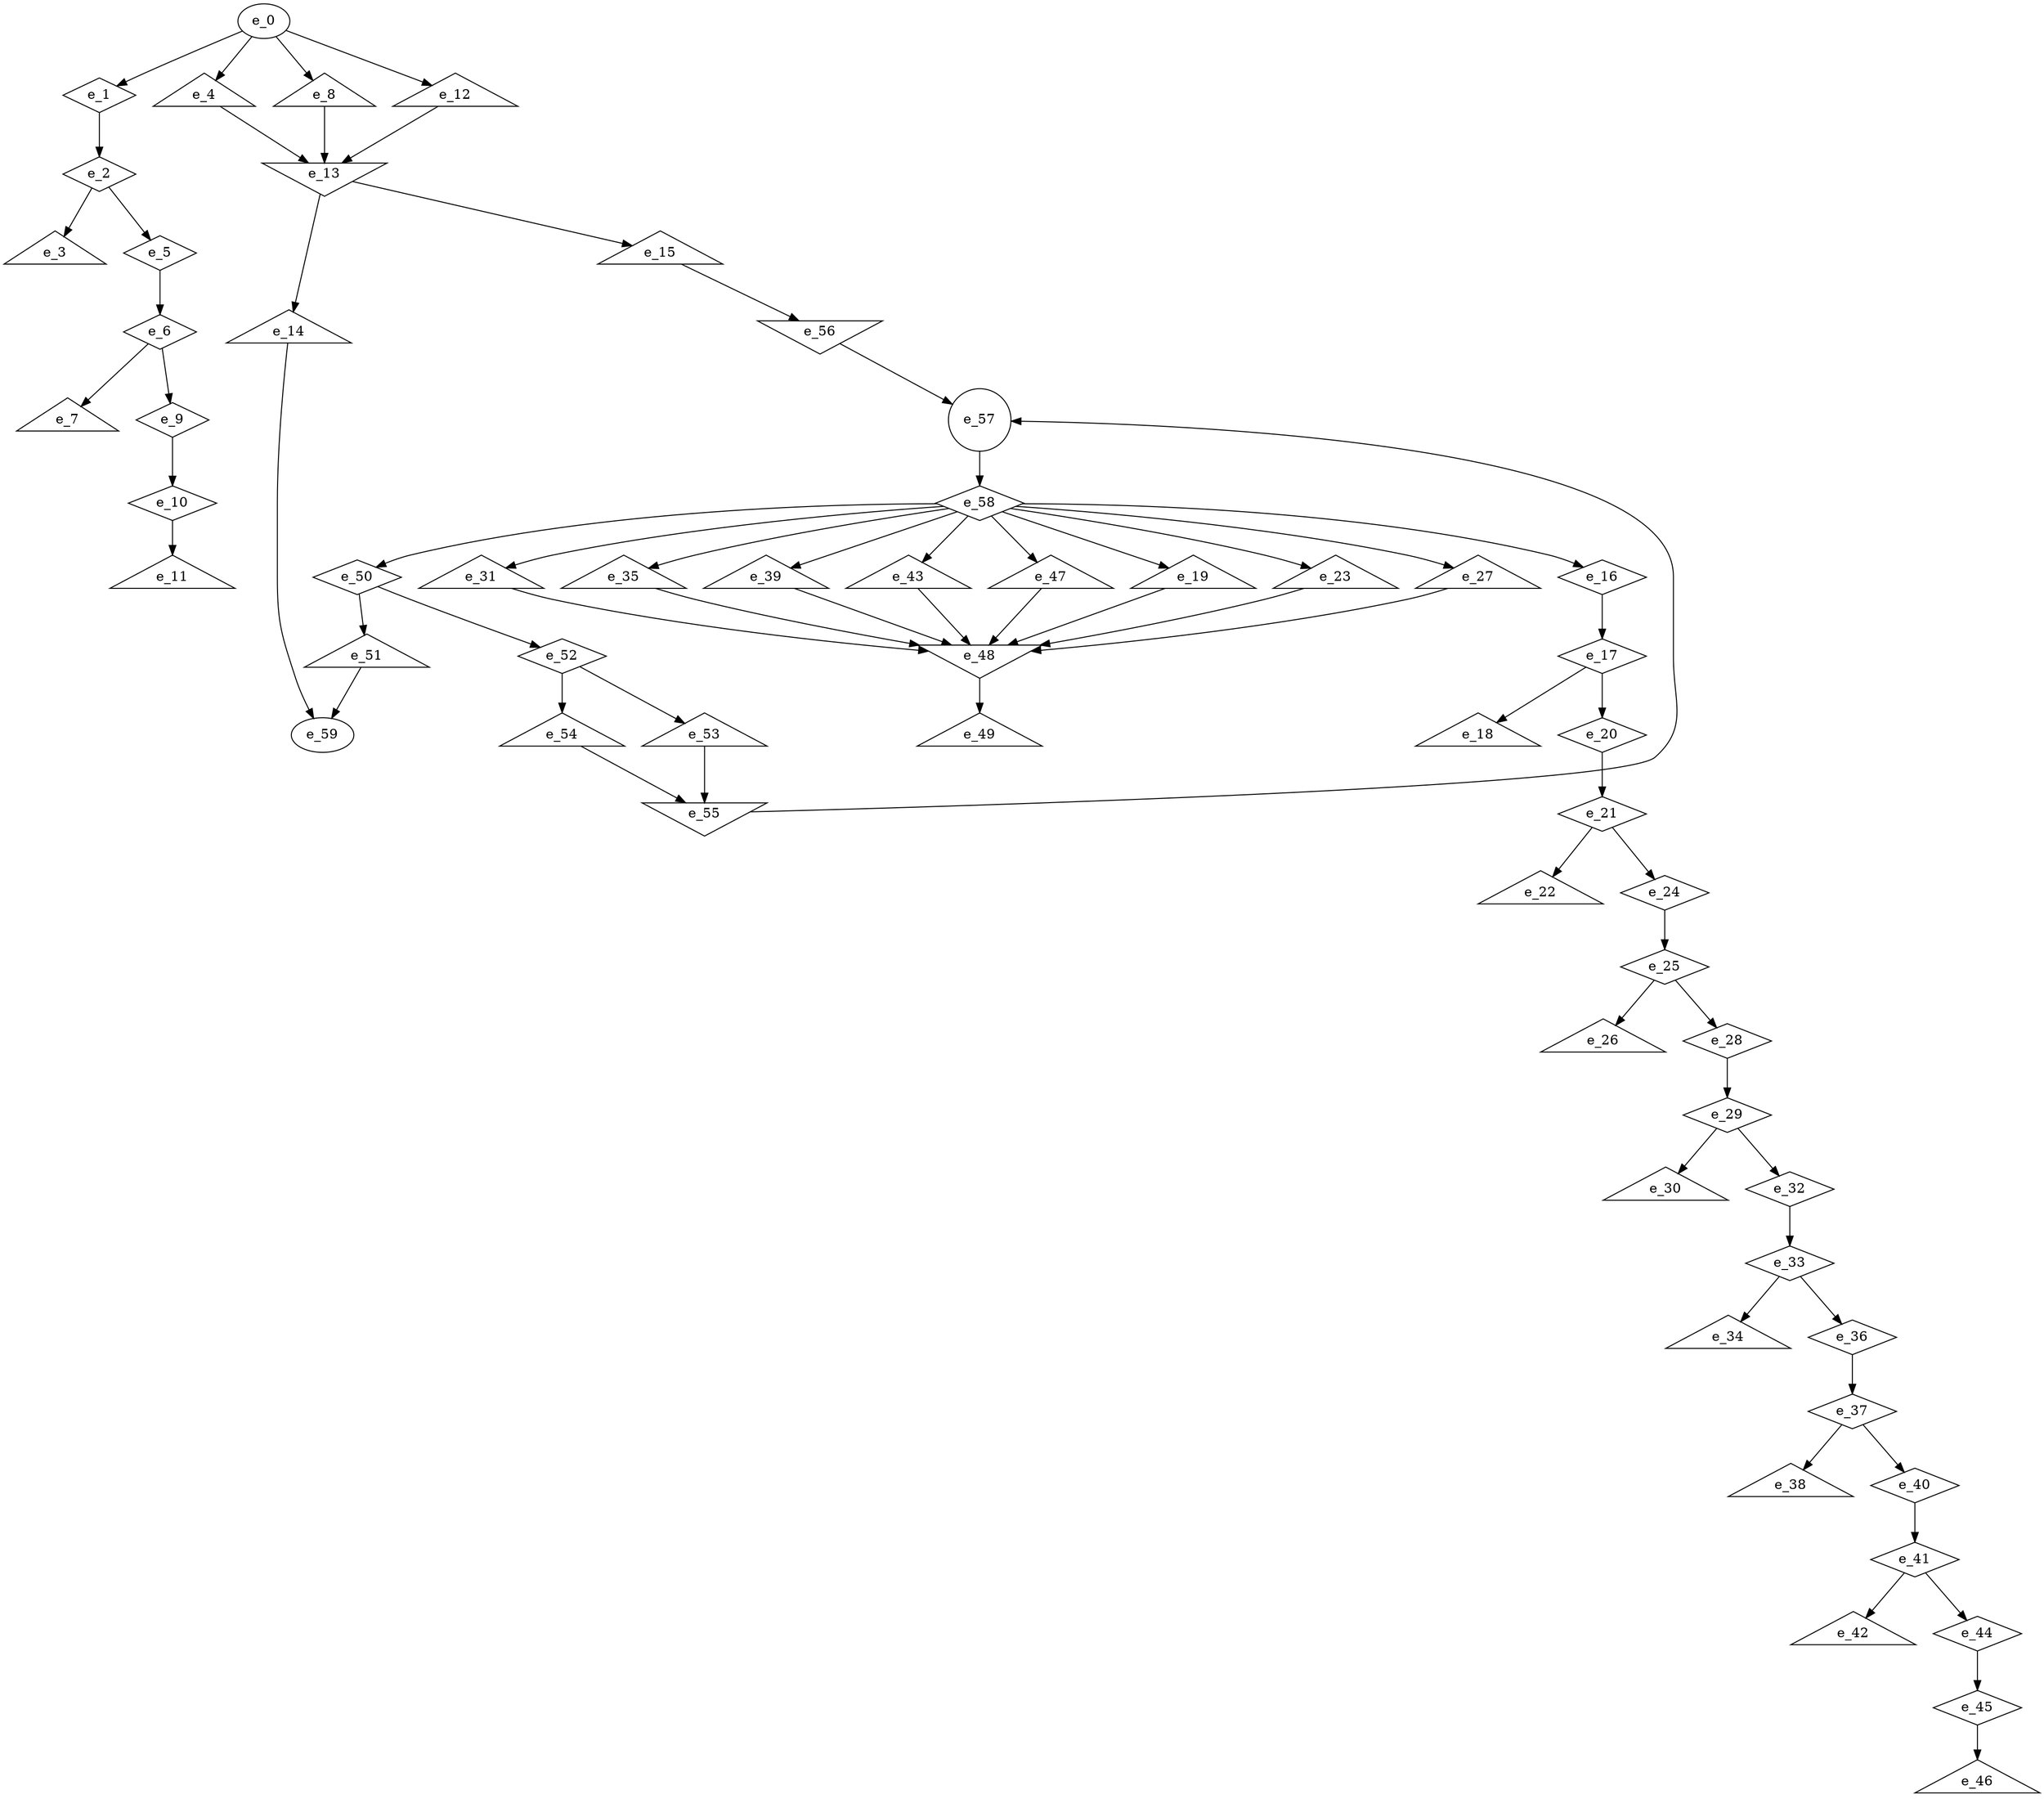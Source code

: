 digraph control_path {
  e_0: entry_node : n ;
  e_1 [shape = diamond];
  e_2 [shape = diamond];
  e_3 [shape = triangle];
  e_4 [shape = triangle];
  e_5 [shape = diamond];
  e_6 [shape = diamond];
  e_7 [shape = triangle];
  e_8 [shape = triangle];
  e_9 [shape = diamond];
  e_10 [shape = diamond];
  e_11 [shape = triangle];
  e_12 [shape = triangle];
  e_13 [shape = invtriangle];
  e_14 [shape = triangle];
  e_15 [shape = triangle];
  e_16 [shape = diamond];
  e_17 [shape = diamond];
  e_18 [shape = triangle];
  e_19 [shape = triangle];
  e_20 [shape = diamond];
  e_21 [shape = diamond];
  e_22 [shape = triangle];
  e_23 [shape = triangle];
  e_24 [shape = diamond];
  e_25 [shape = diamond];
  e_26 [shape = triangle];
  e_27 [shape = triangle];
  e_28 [shape = diamond];
  e_29 [shape = diamond];
  e_30 [shape = triangle];
  e_31 [shape = triangle];
  e_32 [shape = diamond];
  e_33 [shape = diamond];
  e_34 [shape = triangle];
  e_35 [shape = triangle];
  e_36 [shape = diamond];
  e_37 [shape = diamond];
  e_38 [shape = triangle];
  e_39 [shape = triangle];
  e_40 [shape = diamond];
  e_41 [shape = diamond];
  e_42 [shape = triangle];
  e_43 [shape = triangle];
  e_44 [shape = diamond];
  e_45 [shape = diamond];
  e_46 [shape = triangle];
  e_47 [shape = triangle];
  e_48 [shape = invtriangle];
  e_49 [shape = triangle];
  e_50 [shape = diamond];
  e_51 [shape = triangle];
  e_52 [shape = diamond];
  e_53 [shape = triangle];
  e_54 [shape = triangle];
  e_55 [shape = invtriangle];
  e_56 [shape = invtriangle];
  e_57 [shape = circle];
  e_58 [shape = diamond];
  e_59: exit_node : s ;
  e_0 -> e_1;
  e_1 -> e_2;
  e_2 -> e_3;
  e_0 -> e_4;
  e_2 -> e_5;
  e_5 -> e_6;
  e_6 -> e_7;
  e_0 -> e_8;
  e_6 -> e_9;
  e_9 -> e_10;
  e_10 -> e_11;
  e_0 -> e_12;
  e_12 -> e_13;
  e_8 -> e_13;
  e_4 -> e_13;
  e_13 -> e_14;
  e_13 -> e_15;
  e_58 -> e_16;
  e_16 -> e_17;
  e_17 -> e_18;
  e_58 -> e_19;
  e_17 -> e_20;
  e_20 -> e_21;
  e_21 -> e_22;
  e_58 -> e_23;
  e_21 -> e_24;
  e_24 -> e_25;
  e_25 -> e_26;
  e_58 -> e_27;
  e_25 -> e_28;
  e_28 -> e_29;
  e_29 -> e_30;
  e_58 -> e_31;
  e_29 -> e_32;
  e_32 -> e_33;
  e_33 -> e_34;
  e_58 -> e_35;
  e_33 -> e_36;
  e_36 -> e_37;
  e_37 -> e_38;
  e_58 -> e_39;
  e_37 -> e_40;
  e_40 -> e_41;
  e_41 -> e_42;
  e_58 -> e_43;
  e_41 -> e_44;
  e_44 -> e_45;
  e_45 -> e_46;
  e_58 -> e_47;
  e_31 -> e_48;
  e_35 -> e_48;
  e_23 -> e_48;
  e_43 -> e_48;
  e_27 -> e_48;
  e_39 -> e_48;
  e_47 -> e_48;
  e_19 -> e_48;
  e_48 -> e_49;
  e_58 -> e_50;
  e_50 -> e_51;
  e_50 -> e_52;
  e_52 -> e_53;
  e_52 -> e_54;
  e_53 -> e_55;
  e_54 -> e_55;
  e_15 -> e_56;
  e_56 -> e_57;
  e_55 -> e_57;
  e_57 -> e_58;
  e_14 -> e_59;
  e_51 -> e_59;
}
